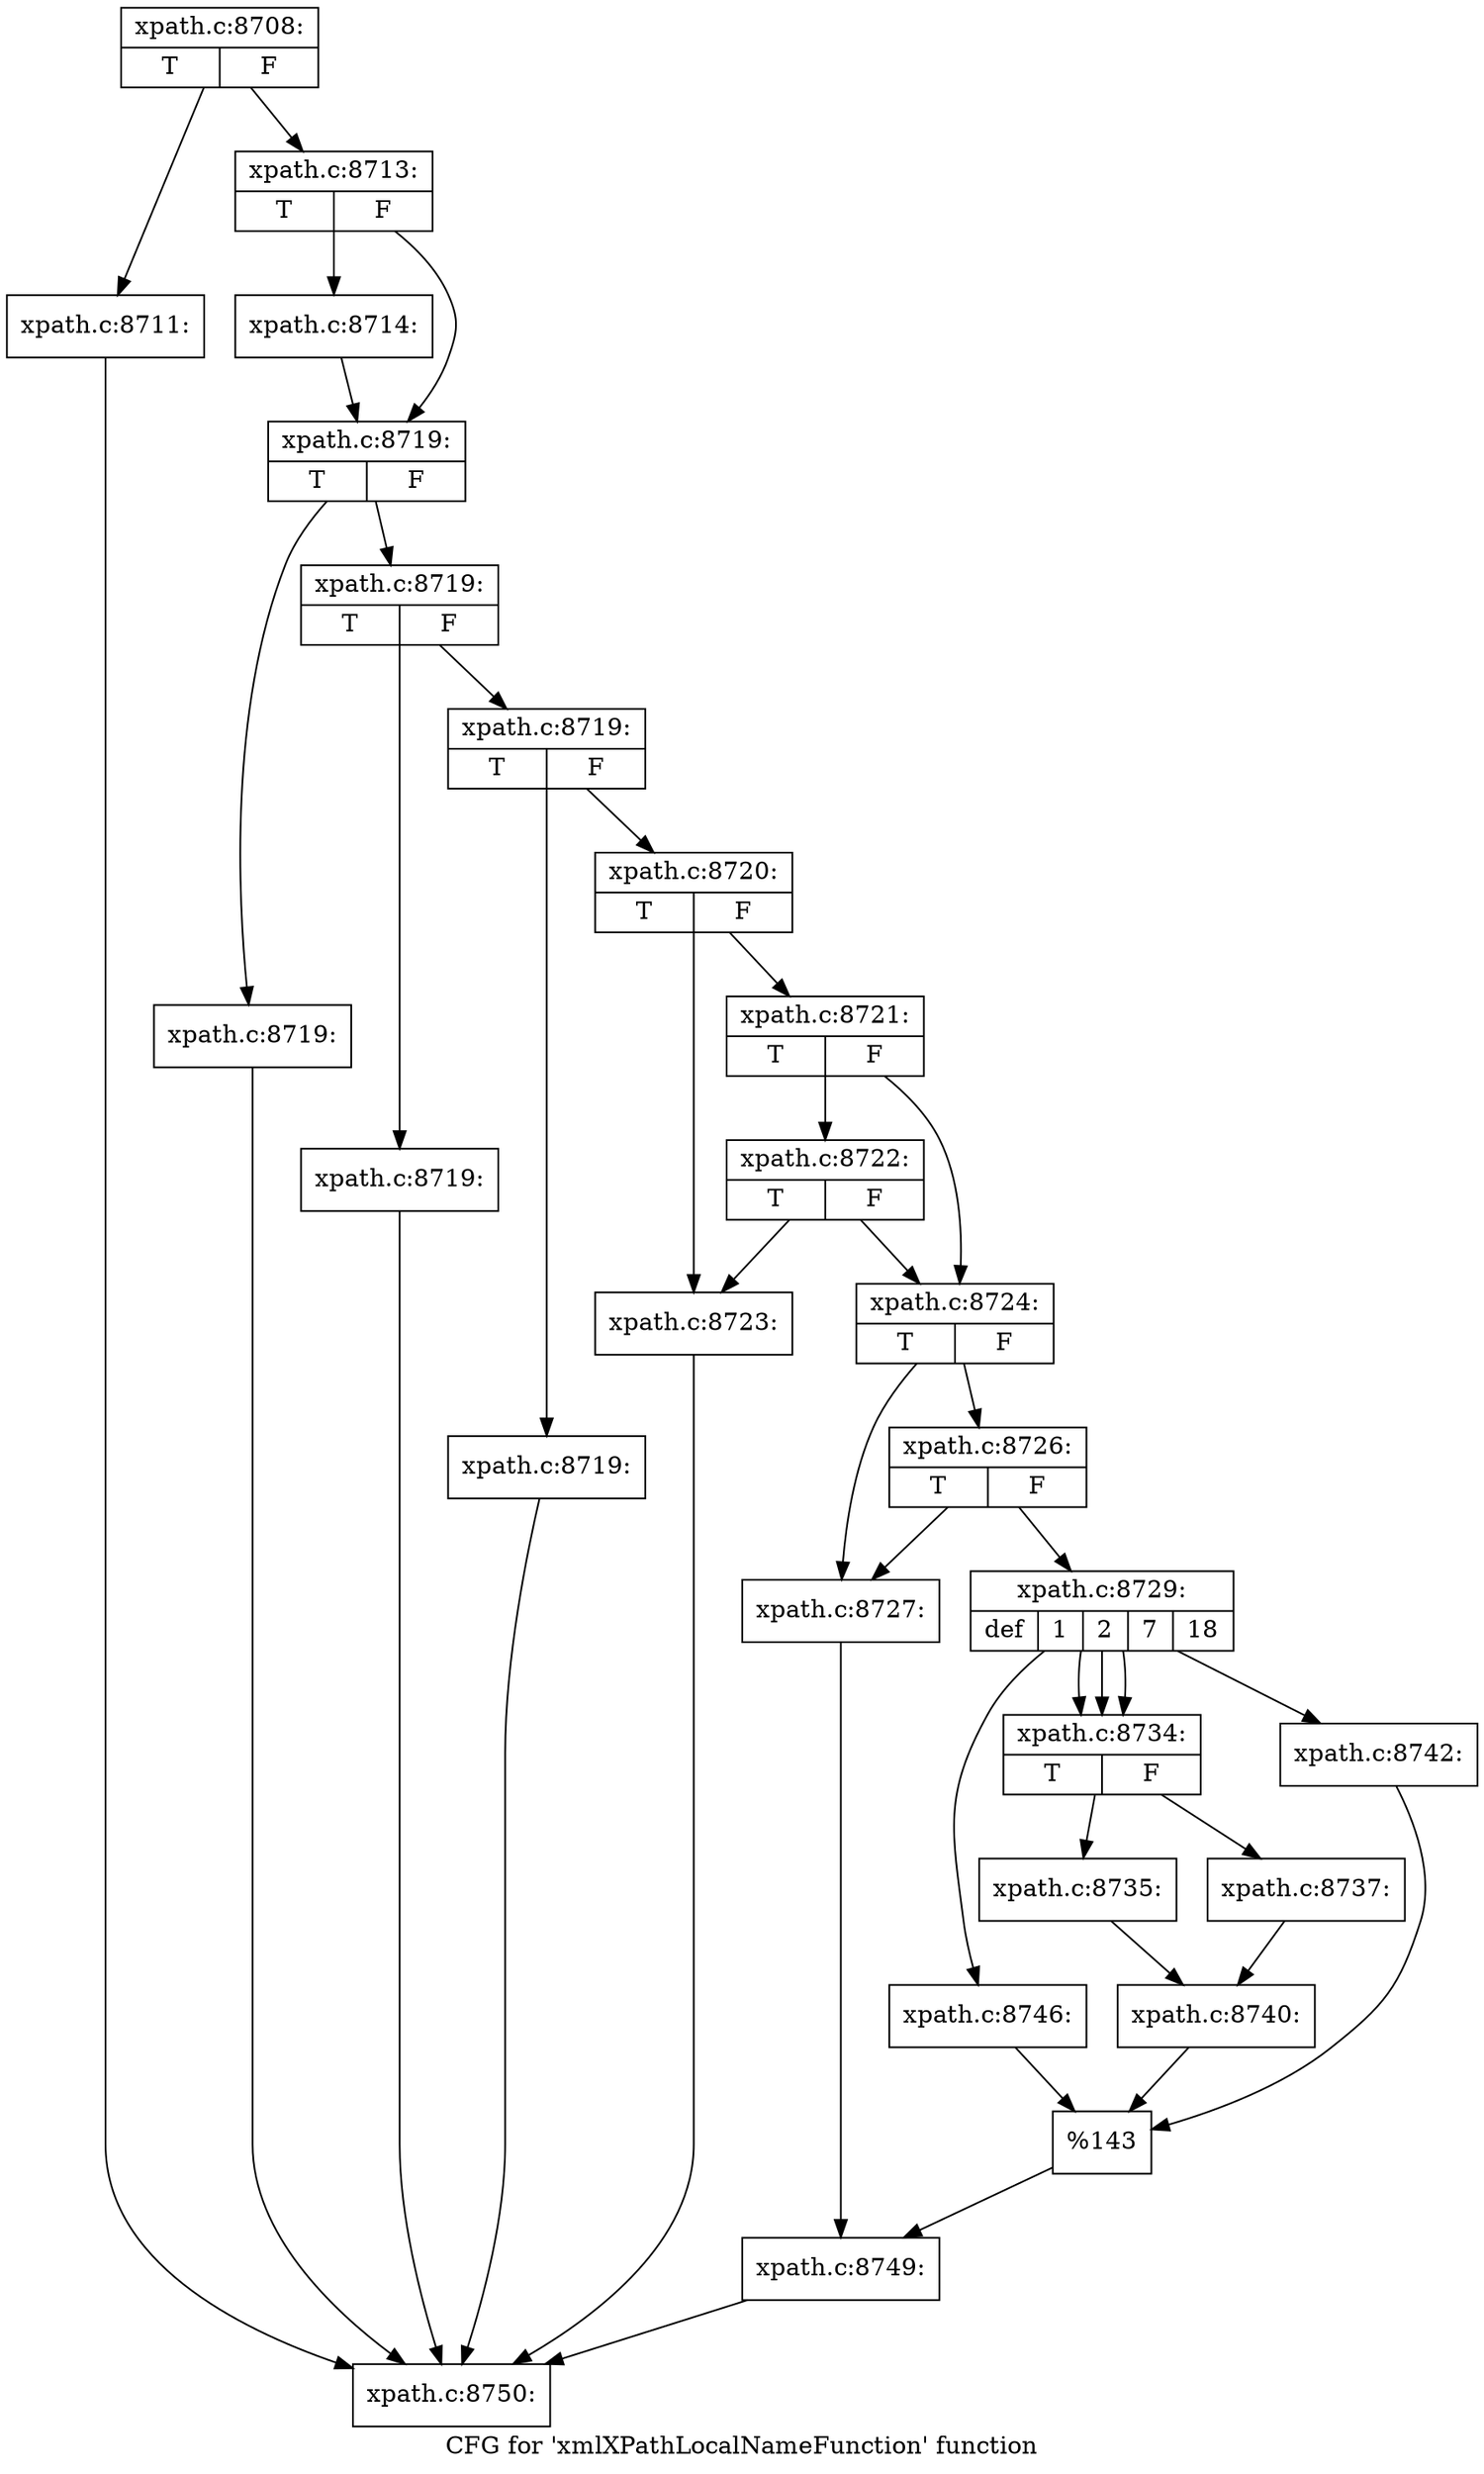 digraph "CFG for 'xmlXPathLocalNameFunction' function" {
	label="CFG for 'xmlXPathLocalNameFunction' function";

	Node0x4a29dc0 [shape=record,label="{xpath.c:8708:|{<s0>T|<s1>F}}"];
	Node0x4a29dc0 -> Node0x4a38130;
	Node0x4a29dc0 -> Node0x4a38180;
	Node0x4a38130 [shape=record,label="{xpath.c:8711:}"];
	Node0x4a38130 -> Node0x4a378d0;
	Node0x4a38180 [shape=record,label="{xpath.c:8713:|{<s0>T|<s1>F}}"];
	Node0x4a38180 -> Node0x4a38460;
	Node0x4a38180 -> Node0x4a384b0;
	Node0x4a38460 [shape=record,label="{xpath.c:8714:}"];
	Node0x4a38460 -> Node0x4a384b0;
	Node0x4a384b0 [shape=record,label="{xpath.c:8719:|{<s0>T|<s1>F}}"];
	Node0x4a384b0 -> Node0x4a390c0;
	Node0x4a384b0 -> Node0x4a39110;
	Node0x4a390c0 [shape=record,label="{xpath.c:8719:}"];
	Node0x4a390c0 -> Node0x4a378d0;
	Node0x4a39110 [shape=record,label="{xpath.c:8719:|{<s0>T|<s1>F}}"];
	Node0x4a39110 -> Node0x4a393d0;
	Node0x4a39110 -> Node0x4a39420;
	Node0x4a393d0 [shape=record,label="{xpath.c:8719:}"];
	Node0x4a393d0 -> Node0x4a378d0;
	Node0x4a39420 [shape=record,label="{xpath.c:8719:|{<s0>T|<s1>F}}"];
	Node0x4a39420 -> Node0x4a397f0;
	Node0x4a39420 -> Node0x4a39840;
	Node0x4a397f0 [shape=record,label="{xpath.c:8719:}"];
	Node0x4a397f0 -> Node0x4a378d0;
	Node0x4a39840 [shape=record,label="{xpath.c:8720:|{<s0>T|<s1>F}}"];
	Node0x4a39840 -> Node0x4a39f80;
	Node0x4a39840 -> Node0x4a3a020;
	Node0x4a3a020 [shape=record,label="{xpath.c:8721:|{<s0>T|<s1>F}}"];
	Node0x4a3a020 -> Node0x4a3a460;
	Node0x4a3a020 -> Node0x4a39fd0;
	Node0x4a3a460 [shape=record,label="{xpath.c:8722:|{<s0>T|<s1>F}}"];
	Node0x4a3a460 -> Node0x4a39f80;
	Node0x4a3a460 -> Node0x4a39fd0;
	Node0x4a39f80 [shape=record,label="{xpath.c:8723:}"];
	Node0x4a39f80 -> Node0x4a378d0;
	Node0x4a39fd0 [shape=record,label="{xpath.c:8724:|{<s0>T|<s1>F}}"];
	Node0x4a39fd0 -> Node0x4a3b240;
	Node0x4a39fd0 -> Node0x4a3b330;
	Node0x4a3b330 [shape=record,label="{xpath.c:8726:|{<s0>T|<s1>F}}"];
	Node0x4a3b330 -> Node0x4a3b240;
	Node0x4a3b330 -> Node0x4a3b2e0;
	Node0x4a3b240 [shape=record,label="{xpath.c:8727:}"];
	Node0x4a3b240 -> Node0x4a3b290;
	Node0x4a3b2e0 [shape=record,label="{xpath.c:8729:|{<s0>def|<s1>1|<s2>2|<s3>7|<s4>18}}"];
	Node0x4a3b2e0 -> Node0x4a3d210;
	Node0x4a3b2e0 -> Node0x4a3d4e0;
	Node0x4a3b2e0 -> Node0x4a3d4e0;
	Node0x4a3b2e0 -> Node0x4a3d4e0;
	Node0x4a3b2e0 -> Node0x4a3e870;
	Node0x4a3d4e0 [shape=record,label="{xpath.c:8734:|{<s0>T|<s1>F}}"];
	Node0x4a3d4e0 -> Node0x4a3d590;
	Node0x4a3d4e0 -> Node0x4a3d630;
	Node0x4a3d590 [shape=record,label="{xpath.c:8735:}"];
	Node0x4a3d590 -> Node0x4a3d5e0;
	Node0x4a3d630 [shape=record,label="{xpath.c:8737:}"];
	Node0x4a3d630 -> Node0x4a3d5e0;
	Node0x4a3d5e0 [shape=record,label="{xpath.c:8740:}"];
	Node0x4a3d5e0 -> Node0x4a3c870;
	Node0x4a3e870 [shape=record,label="{xpath.c:8742:}"];
	Node0x4a3e870 -> Node0x4a3c870;
	Node0x4a3d210 [shape=record,label="{xpath.c:8746:}"];
	Node0x4a3d210 -> Node0x4a3c870;
	Node0x4a3c870 [shape=record,label="{%143}"];
	Node0x4a3c870 -> Node0x4a3b290;
	Node0x4a3b290 [shape=record,label="{xpath.c:8749:}"];
	Node0x4a3b290 -> Node0x4a378d0;
	Node0x4a378d0 [shape=record,label="{xpath.c:8750:}"];
}
